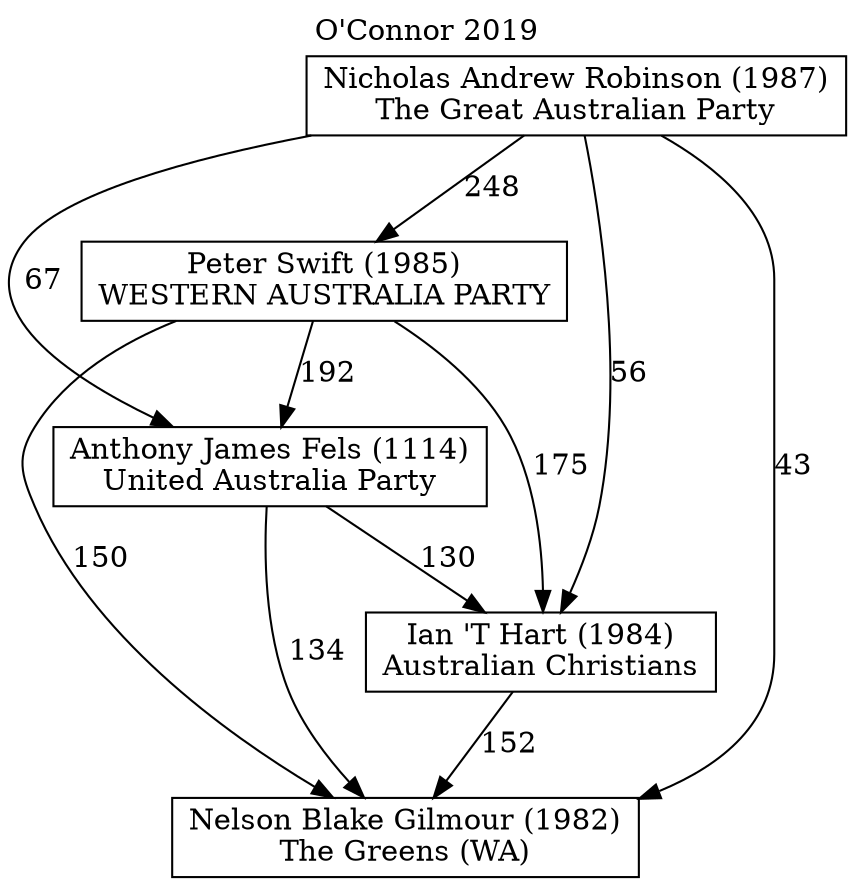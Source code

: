 // House preference flow
digraph "Nelson Blake Gilmour (1982)_O'Connor_2019" {
	graph [label="O'Connor 2019" labelloc=t mclimit=10]
	node [shape=box]
	"Nelson Blake Gilmour (1982)" [label="Nelson Blake Gilmour (1982)
The Greens (WA)"]
	"Ian 'T Hart (1984)" [label="Ian 'T Hart (1984)
Australian Christians"]
	"Anthony James Fels (1114)" [label="Anthony James Fels (1114)
United Australia Party"]
	"Peter Swift (1985)" [label="Peter Swift (1985)
WESTERN AUSTRALIA PARTY"]
	"Nicholas Andrew Robinson (1987)" [label="Nicholas Andrew Robinson (1987)
The Great Australian Party"]
	"Nelson Blake Gilmour (1982)" [label="Nelson Blake Gilmour (1982)
The Greens (WA)"]
	"Anthony James Fels (1114)" [label="Anthony James Fels (1114)
United Australia Party"]
	"Peter Swift (1985)" [label="Peter Swift (1985)
WESTERN AUSTRALIA PARTY"]
	"Nicholas Andrew Robinson (1987)" [label="Nicholas Andrew Robinson (1987)
The Great Australian Party"]
	"Nelson Blake Gilmour (1982)" [label="Nelson Blake Gilmour (1982)
The Greens (WA)"]
	"Peter Swift (1985)" [label="Peter Swift (1985)
WESTERN AUSTRALIA PARTY"]
	"Nicholas Andrew Robinson (1987)" [label="Nicholas Andrew Robinson (1987)
The Great Australian Party"]
	"Nelson Blake Gilmour (1982)" [label="Nelson Blake Gilmour (1982)
The Greens (WA)"]
	"Nicholas Andrew Robinson (1987)" [label="Nicholas Andrew Robinson (1987)
The Great Australian Party"]
	"Nicholas Andrew Robinson (1987)" [label="Nicholas Andrew Robinson (1987)
The Great Australian Party"]
	"Peter Swift (1985)" [label="Peter Swift (1985)
WESTERN AUSTRALIA PARTY"]
	"Nicholas Andrew Robinson (1987)" [label="Nicholas Andrew Robinson (1987)
The Great Australian Party"]
	"Nicholas Andrew Robinson (1987)" [label="Nicholas Andrew Robinson (1987)
The Great Australian Party"]
	"Anthony James Fels (1114)" [label="Anthony James Fels (1114)
United Australia Party"]
	"Peter Swift (1985)" [label="Peter Swift (1985)
WESTERN AUSTRALIA PARTY"]
	"Nicholas Andrew Robinson (1987)" [label="Nicholas Andrew Robinson (1987)
The Great Australian Party"]
	"Anthony James Fels (1114)" [label="Anthony James Fels (1114)
United Australia Party"]
	"Nicholas Andrew Robinson (1987)" [label="Nicholas Andrew Robinson (1987)
The Great Australian Party"]
	"Nicholas Andrew Robinson (1987)" [label="Nicholas Andrew Robinson (1987)
The Great Australian Party"]
	"Peter Swift (1985)" [label="Peter Swift (1985)
WESTERN AUSTRALIA PARTY"]
	"Nicholas Andrew Robinson (1987)" [label="Nicholas Andrew Robinson (1987)
The Great Australian Party"]
	"Nicholas Andrew Robinson (1987)" [label="Nicholas Andrew Robinson (1987)
The Great Australian Party"]
	"Ian 'T Hart (1984)" [label="Ian 'T Hart (1984)
Australian Christians"]
	"Anthony James Fels (1114)" [label="Anthony James Fels (1114)
United Australia Party"]
	"Peter Swift (1985)" [label="Peter Swift (1985)
WESTERN AUSTRALIA PARTY"]
	"Nicholas Andrew Robinson (1987)" [label="Nicholas Andrew Robinson (1987)
The Great Australian Party"]
	"Ian 'T Hart (1984)" [label="Ian 'T Hart (1984)
Australian Christians"]
	"Peter Swift (1985)" [label="Peter Swift (1985)
WESTERN AUSTRALIA PARTY"]
	"Nicholas Andrew Robinson (1987)" [label="Nicholas Andrew Robinson (1987)
The Great Australian Party"]
	"Ian 'T Hart (1984)" [label="Ian 'T Hart (1984)
Australian Christians"]
	"Nicholas Andrew Robinson (1987)" [label="Nicholas Andrew Robinson (1987)
The Great Australian Party"]
	"Nicholas Andrew Robinson (1987)" [label="Nicholas Andrew Robinson (1987)
The Great Australian Party"]
	"Peter Swift (1985)" [label="Peter Swift (1985)
WESTERN AUSTRALIA PARTY"]
	"Nicholas Andrew Robinson (1987)" [label="Nicholas Andrew Robinson (1987)
The Great Australian Party"]
	"Nicholas Andrew Robinson (1987)" [label="Nicholas Andrew Robinson (1987)
The Great Australian Party"]
	"Anthony James Fels (1114)" [label="Anthony James Fels (1114)
United Australia Party"]
	"Peter Swift (1985)" [label="Peter Swift (1985)
WESTERN AUSTRALIA PARTY"]
	"Nicholas Andrew Robinson (1987)" [label="Nicholas Andrew Robinson (1987)
The Great Australian Party"]
	"Anthony James Fels (1114)" [label="Anthony James Fels (1114)
United Australia Party"]
	"Nicholas Andrew Robinson (1987)" [label="Nicholas Andrew Robinson (1987)
The Great Australian Party"]
	"Nicholas Andrew Robinson (1987)" [label="Nicholas Andrew Robinson (1987)
The Great Australian Party"]
	"Peter Swift (1985)" [label="Peter Swift (1985)
WESTERN AUSTRALIA PARTY"]
	"Nicholas Andrew Robinson (1987)" [label="Nicholas Andrew Robinson (1987)
The Great Australian Party"]
	"Nicholas Andrew Robinson (1987)" [label="Nicholas Andrew Robinson (1987)
The Great Australian Party"]
	"Ian 'T Hart (1984)" -> "Nelson Blake Gilmour (1982)" [label=152]
	"Anthony James Fels (1114)" -> "Ian 'T Hart (1984)" [label=130]
	"Peter Swift (1985)" -> "Anthony James Fels (1114)" [label=192]
	"Nicholas Andrew Robinson (1987)" -> "Peter Swift (1985)" [label=248]
	"Anthony James Fels (1114)" -> "Nelson Blake Gilmour (1982)" [label=134]
	"Peter Swift (1985)" -> "Nelson Blake Gilmour (1982)" [label=150]
	"Nicholas Andrew Robinson (1987)" -> "Nelson Blake Gilmour (1982)" [label=43]
	"Nicholas Andrew Robinson (1987)" -> "Anthony James Fels (1114)" [label=67]
	"Peter Swift (1985)" -> "Ian 'T Hart (1984)" [label=175]
	"Nicholas Andrew Robinson (1987)" -> "Ian 'T Hart (1984)" [label=56]
}
